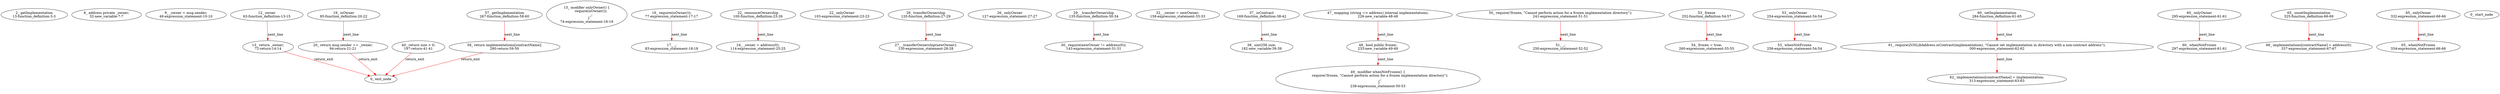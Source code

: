 digraph  {
13 [label="2_ getImplementation\n13-function_definition-3-3", type_label=function_definition];
32 [label="6_ address private _owner;\n32-new_variable-7-7", type_label=new_variable];
49 [label="9_ _owner = msg.sender;\n49-expression_statement-10-10", type_label=expression_statement];
63 [label="12_ owner\n63-function_definition-13-15", type_label=function_definition];
72 [label="13_ return _owner;\n72-return-14-14", type_label=return];
74 [label="15_ modifier onlyOwner() {\n        require(isOwner());\n        _;\n    }\n74-expression_statement-16-19", type_label=expression_statement];
77 [label="16_ require(isOwner());\n77-expression_statement-17-17", type_label=expression_statement];
83 [label="17_ _;\n83-expression_statement-18-18", type_label=expression_statement];
85 [label="19_ isOwner\n85-function_definition-20-22", type_label=function_definition];
94 [label="20_ return msg.sender == _owner;\n94-return-21-21", type_label=return];
100 [label="22_ renounceOwnership\n100-function_definition-23-26", type_label=function_definition];
103 [label="22_ onlyOwner\n103-expression_statement-23-23", type_label=expression_statement];
114 [label="24_ _owner = address(0);\n114-expression_statement-25-25", type_label=expression_statement];
120 [label="26_ transferOwnership\n120-function_definition-27-29", type_label=function_definition];
127 [label="26_ onlyOwner\n127-expression_statement-27-27", type_label=expression_statement];
130 [label="27_ _transferOwnership(newOwner);\n130-expression_statement-28-28", type_label=expression_statement];
135 [label="29_ _transferOwnership\n135-function_definition-30-34", type_label=function_definition];
143 [label="30_ require(newOwner != address(0));\n143-expression_statement-31-31", type_label=expression_statement];
158 [label="32_ _owner = newOwner;\n158-expression_statement-33-33", type_label=expression_statement];
169 [label="37_ isContract\n169-function_definition-38-42", type_label=function_definition];
182 [label="38_ uint256 size;\n182-new_variable-39-39", type_label=new_variable];
197 [label="40_ return size > 0;\n197-return-41-41", type_label=return];
226 [label="47_ mapping (string => address) internal implementations;\n226-new_variable-48-48", type_label=new_variable];
233 [label="48_ bool public frozen;\n233-new_variable-49-49", type_label=new_variable];
238 [label="49_ modifier whenNotFrozen() {\n    require(!frozen, \"Cannot perform action for a frozen implementation directory\");\n    _;\n  }\n238-expression_statement-50-53", type_label=expression_statement];
241 [label="50_ require(!frozen, \"Cannot perform action for a frozen implementation directory\");\n241-expression_statement-51-51", type_label=expression_statement];
250 [label="51_ _;\n250-expression_statement-52-52", type_label=expression_statement];
252 [label="53_ freeze\n252-function_definition-54-57", type_label=function_definition];
254 [label="53_ onlyOwner\n254-expression_statement-54-54", type_label=expression_statement];
256 [label="53_ whenNotFrozen\n256-expression_statement-54-54", type_label=expression_statement];
260 [label="54_ frozen = true;\n260-expression_statement-55-55", type_label=expression_statement];
267 [label="57_ getImplementation\n267-function_definition-58-60", type_label=function_definition];
280 [label="58_ return implementations[contractName];\n280-return-59-59", type_label=return];
284 [label="60_ setImplementation\n284-function_definition-61-65", type_label=function_definition];
295 [label="60_ onlyOwner\n295-expression_statement-61-61", type_label=expression_statement];
297 [label="60_ whenNotFrozen\n297-expression_statement-61-61", type_label=expression_statement];
300 [label="61_ require(ZOSLibAddress.isContract(implementation), \"Cannot set implementation in directory with a non-contract address\");\n300-expression_statement-62-62", type_label=expression_statement];
313 [label="62_ implementations[contractName] = implementation;\n313-expression_statement-63-63", type_label=expression_statement];
325 [label="65_ unsetImplementation\n325-function_definition-66-69", type_label=function_definition];
332 [label="65_ onlyOwner\n332-expression_statement-66-66", type_label=expression_statement];
334 [label="65_ whenNotFrozen\n334-expression_statement-66-66", type_label=expression_statement];
337 [label="66_ implementations[contractName] = address(0);\n337-expression_statement-67-67", type_label=expression_statement];
1 [label="0_ start_node", type_label=start];
2 [label="0_ exit_node", type_label=exit];
63 -> 72  [color=red, controlflow_type=next_line, edge_type=CFG_edge, key=0, label=next_line];
72 -> 2  [color=red, controlflow_type=return_exit, edge_type=CFG_edge, key=0, label=return_exit];
77 -> 83  [color=red, controlflow_type=next_line, edge_type=CFG_edge, key=0, label=next_line];
85 -> 94  [color=red, controlflow_type=next_line, edge_type=CFG_edge, key=0, label=next_line];
94 -> 2  [color=red, controlflow_type=return_exit, edge_type=CFG_edge, key=0, label=return_exit];
100 -> 114  [color=red, controlflow_type=next_line, edge_type=CFG_edge, key=0, label=next_line];
120 -> 130  [color=red, controlflow_type=next_line, edge_type=CFG_edge, key=0, label=next_line];
135 -> 143  [color=red, controlflow_type=next_line, edge_type=CFG_edge, key=0, label=next_line];
169 -> 182  [color=red, controlflow_type=next_line, edge_type=CFG_edge, key=0, label=next_line];
197 -> 2  [color=red, controlflow_type=return_exit, edge_type=CFG_edge, key=0, label=return_exit];
226 -> 233  [color=red, controlflow_type=next_line, edge_type=CFG_edge, key=0, label=next_line];
233 -> 238  [color=red, controlflow_type=next_line, edge_type=CFG_edge, key=0, label=next_line];
241 -> 250  [color=red, controlflow_type=next_line, edge_type=CFG_edge, key=0, label=next_line];
252 -> 260  [color=red, controlflow_type=next_line, edge_type=CFG_edge, key=0, label=next_line];
254 -> 256  [color=red, controlflow_type=next_line, edge_type=CFG_edge, key=0, label=next_line];
267 -> 280  [color=red, controlflow_type=next_line, edge_type=CFG_edge, key=0, label=next_line];
280 -> 2  [color=red, controlflow_type=return_exit, edge_type=CFG_edge, key=0, label=return_exit];
284 -> 300  [color=red, controlflow_type=next_line, edge_type=CFG_edge, key=0, label=next_line];
295 -> 297  [color=red, controlflow_type=next_line, edge_type=CFG_edge, key=0, label=next_line];
300 -> 313  [color=red, controlflow_type=next_line, edge_type=CFG_edge, key=0, label=next_line];
325 -> 337  [color=red, controlflow_type=next_line, edge_type=CFG_edge, key=0, label=next_line];
332 -> 334  [color=red, controlflow_type=next_line, edge_type=CFG_edge, key=0, label=next_line];
}
